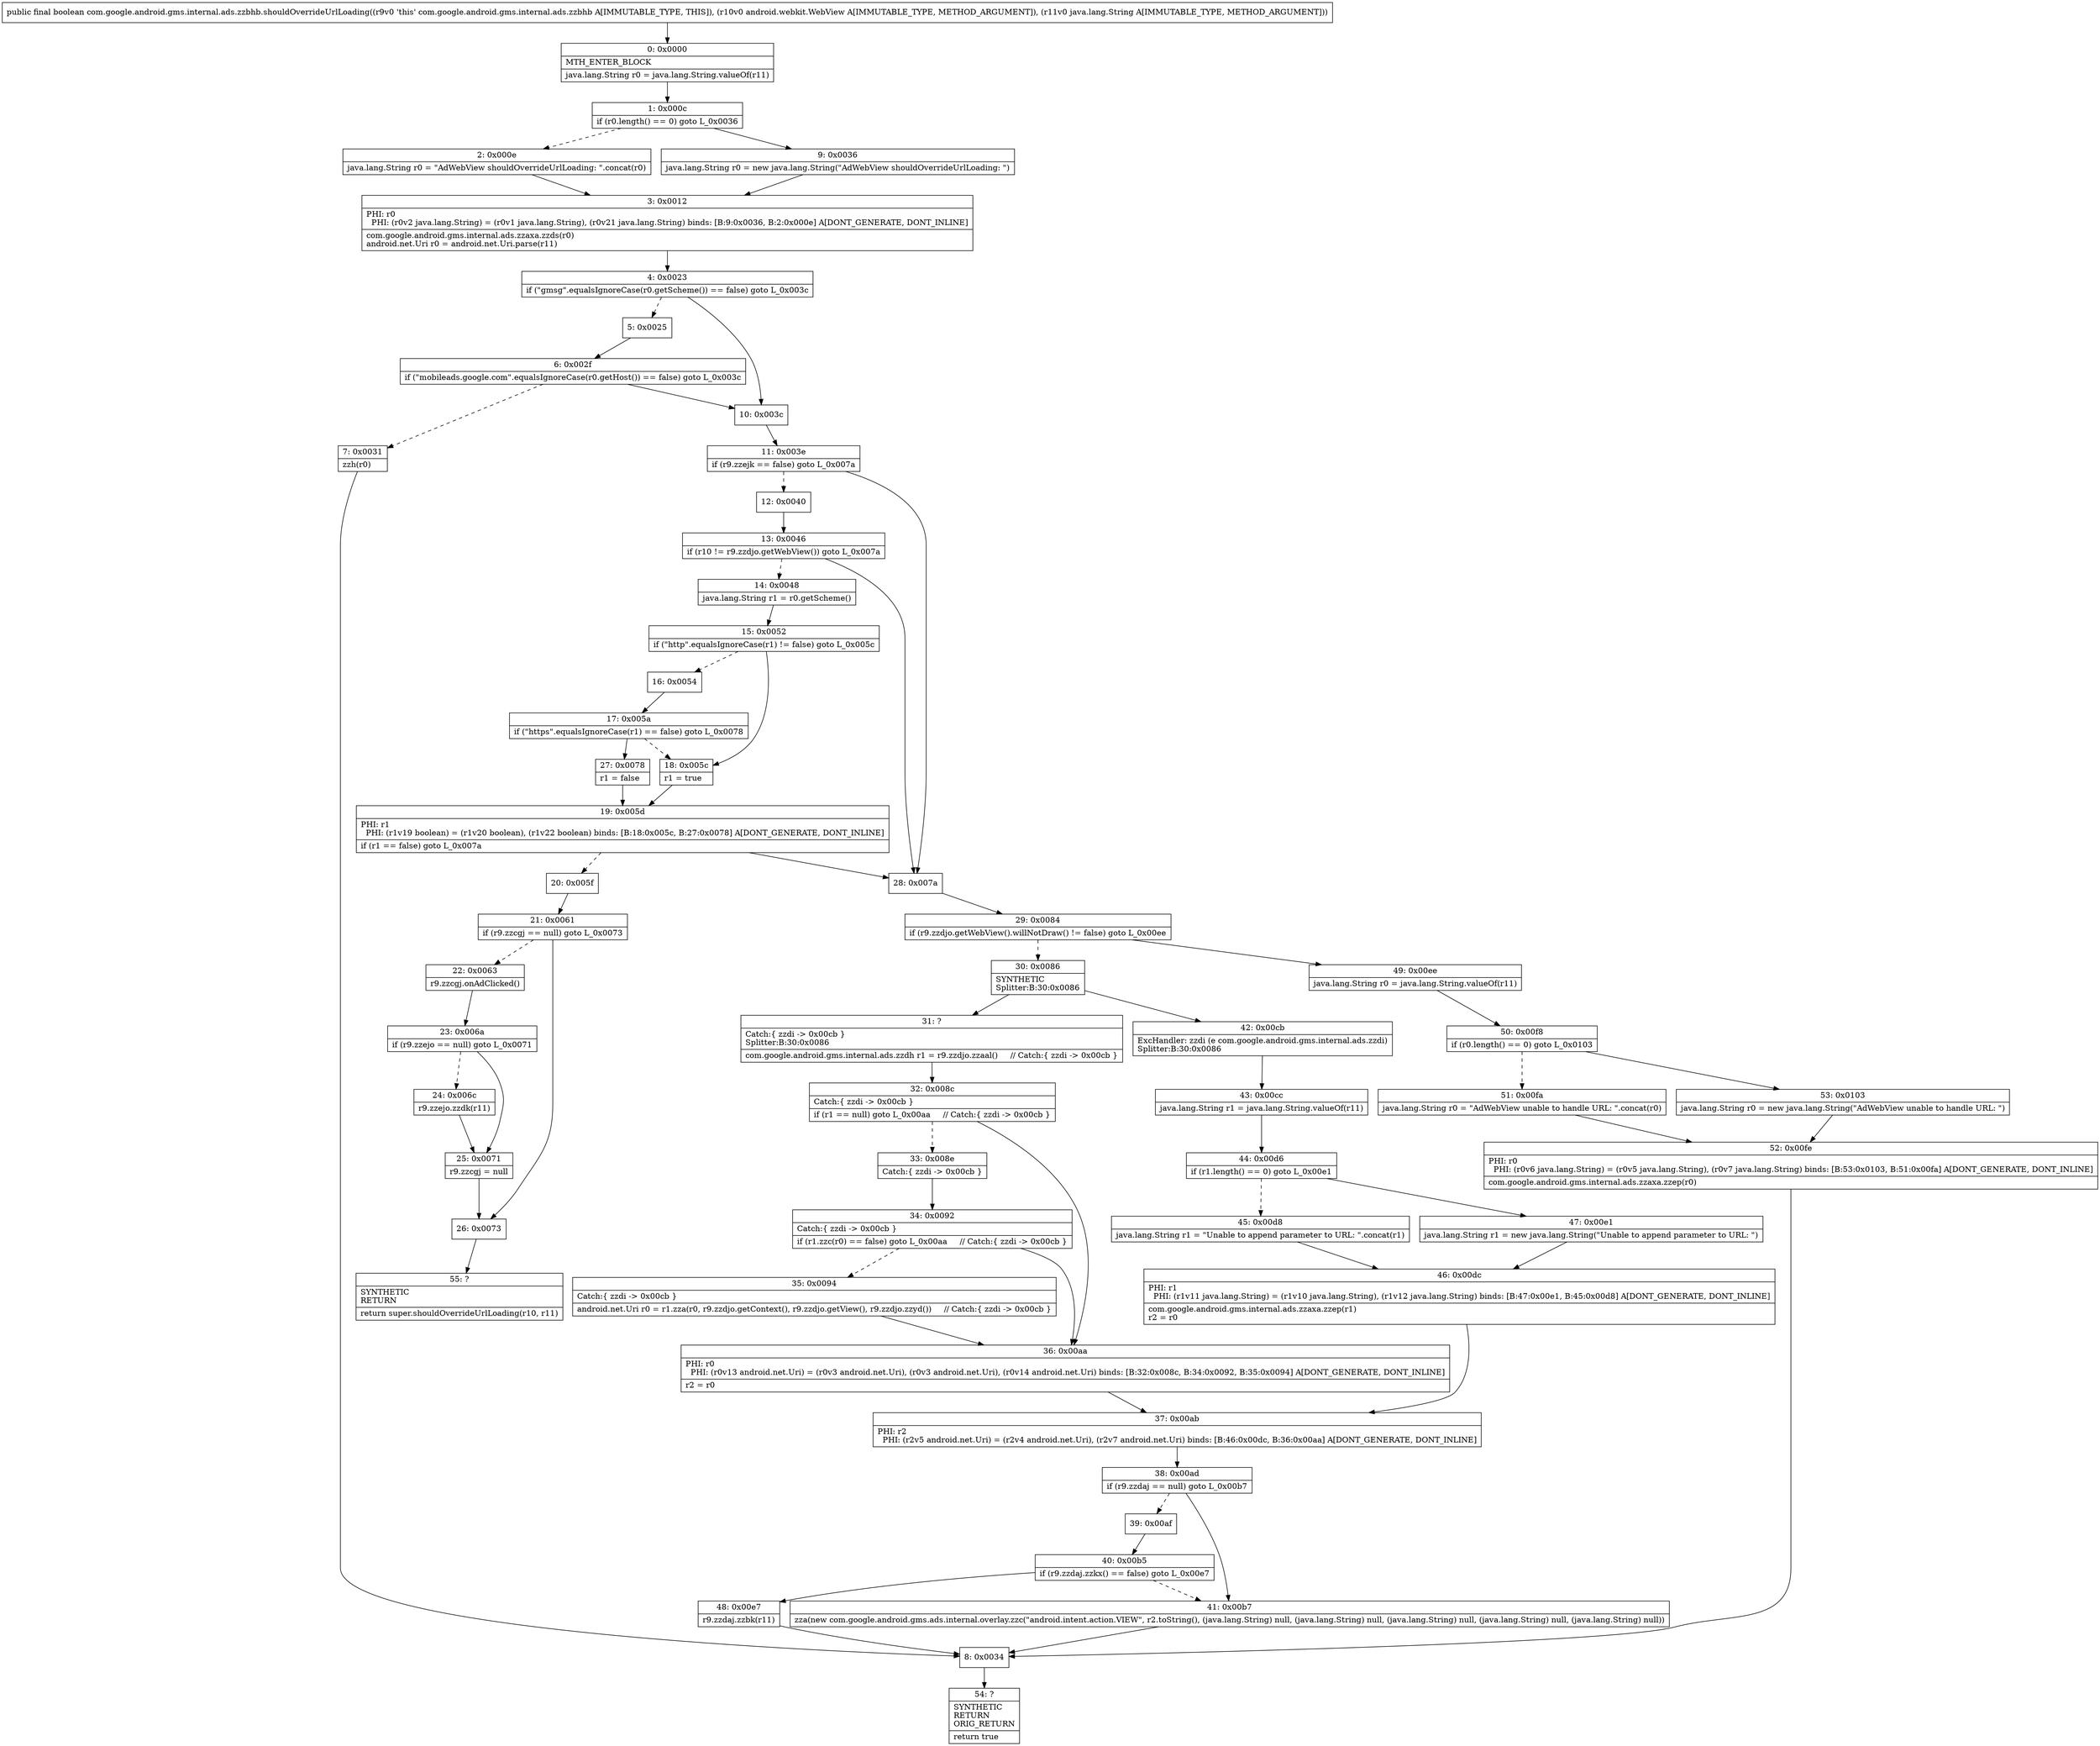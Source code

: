 digraph "CFG forcom.google.android.gms.internal.ads.zzbhb.shouldOverrideUrlLoading(Landroid\/webkit\/WebView;Ljava\/lang\/String;)Z" {
Node_0 [shape=record,label="{0\:\ 0x0000|MTH_ENTER_BLOCK\l|java.lang.String r0 = java.lang.String.valueOf(r11)\l}"];
Node_1 [shape=record,label="{1\:\ 0x000c|if (r0.length() == 0) goto L_0x0036\l}"];
Node_2 [shape=record,label="{2\:\ 0x000e|java.lang.String r0 = \"AdWebView shouldOverrideUrlLoading: \".concat(r0)\l}"];
Node_3 [shape=record,label="{3\:\ 0x0012|PHI: r0 \l  PHI: (r0v2 java.lang.String) = (r0v1 java.lang.String), (r0v21 java.lang.String) binds: [B:9:0x0036, B:2:0x000e] A[DONT_GENERATE, DONT_INLINE]\l|com.google.android.gms.internal.ads.zzaxa.zzds(r0)\landroid.net.Uri r0 = android.net.Uri.parse(r11)\l}"];
Node_4 [shape=record,label="{4\:\ 0x0023|if (\"gmsg\".equalsIgnoreCase(r0.getScheme()) == false) goto L_0x003c\l}"];
Node_5 [shape=record,label="{5\:\ 0x0025}"];
Node_6 [shape=record,label="{6\:\ 0x002f|if (\"mobileads.google.com\".equalsIgnoreCase(r0.getHost()) == false) goto L_0x003c\l}"];
Node_7 [shape=record,label="{7\:\ 0x0031|zzh(r0)\l}"];
Node_8 [shape=record,label="{8\:\ 0x0034}"];
Node_9 [shape=record,label="{9\:\ 0x0036|java.lang.String r0 = new java.lang.String(\"AdWebView shouldOverrideUrlLoading: \")\l}"];
Node_10 [shape=record,label="{10\:\ 0x003c}"];
Node_11 [shape=record,label="{11\:\ 0x003e|if (r9.zzejk == false) goto L_0x007a\l}"];
Node_12 [shape=record,label="{12\:\ 0x0040}"];
Node_13 [shape=record,label="{13\:\ 0x0046|if (r10 != r9.zzdjo.getWebView()) goto L_0x007a\l}"];
Node_14 [shape=record,label="{14\:\ 0x0048|java.lang.String r1 = r0.getScheme()\l}"];
Node_15 [shape=record,label="{15\:\ 0x0052|if (\"http\".equalsIgnoreCase(r1) != false) goto L_0x005c\l}"];
Node_16 [shape=record,label="{16\:\ 0x0054}"];
Node_17 [shape=record,label="{17\:\ 0x005a|if (\"https\".equalsIgnoreCase(r1) == false) goto L_0x0078\l}"];
Node_18 [shape=record,label="{18\:\ 0x005c|r1 = true\l}"];
Node_19 [shape=record,label="{19\:\ 0x005d|PHI: r1 \l  PHI: (r1v19 boolean) = (r1v20 boolean), (r1v22 boolean) binds: [B:18:0x005c, B:27:0x0078] A[DONT_GENERATE, DONT_INLINE]\l|if (r1 == false) goto L_0x007a\l}"];
Node_20 [shape=record,label="{20\:\ 0x005f}"];
Node_21 [shape=record,label="{21\:\ 0x0061|if (r9.zzcgj == null) goto L_0x0073\l}"];
Node_22 [shape=record,label="{22\:\ 0x0063|r9.zzcgj.onAdClicked()\l}"];
Node_23 [shape=record,label="{23\:\ 0x006a|if (r9.zzejo == null) goto L_0x0071\l}"];
Node_24 [shape=record,label="{24\:\ 0x006c|r9.zzejo.zzdk(r11)\l}"];
Node_25 [shape=record,label="{25\:\ 0x0071|r9.zzcgj = null\l}"];
Node_26 [shape=record,label="{26\:\ 0x0073}"];
Node_27 [shape=record,label="{27\:\ 0x0078|r1 = false\l}"];
Node_28 [shape=record,label="{28\:\ 0x007a}"];
Node_29 [shape=record,label="{29\:\ 0x0084|if (r9.zzdjo.getWebView().willNotDraw() != false) goto L_0x00ee\l}"];
Node_30 [shape=record,label="{30\:\ 0x0086|SYNTHETIC\lSplitter:B:30:0x0086\l}"];
Node_31 [shape=record,label="{31\:\ ?|Catch:\{ zzdi \-\> 0x00cb \}\lSplitter:B:30:0x0086\l|com.google.android.gms.internal.ads.zzdh r1 = r9.zzdjo.zzaal()     \/\/ Catch:\{ zzdi \-\> 0x00cb \}\l}"];
Node_32 [shape=record,label="{32\:\ 0x008c|Catch:\{ zzdi \-\> 0x00cb \}\l|if (r1 == null) goto L_0x00aa     \/\/ Catch:\{ zzdi \-\> 0x00cb \}\l}"];
Node_33 [shape=record,label="{33\:\ 0x008e|Catch:\{ zzdi \-\> 0x00cb \}\l}"];
Node_34 [shape=record,label="{34\:\ 0x0092|Catch:\{ zzdi \-\> 0x00cb \}\l|if (r1.zzc(r0) == false) goto L_0x00aa     \/\/ Catch:\{ zzdi \-\> 0x00cb \}\l}"];
Node_35 [shape=record,label="{35\:\ 0x0094|Catch:\{ zzdi \-\> 0x00cb \}\l|android.net.Uri r0 = r1.zza(r0, r9.zzdjo.getContext(), r9.zzdjo.getView(), r9.zzdjo.zzyd())     \/\/ Catch:\{ zzdi \-\> 0x00cb \}\l}"];
Node_36 [shape=record,label="{36\:\ 0x00aa|PHI: r0 \l  PHI: (r0v13 android.net.Uri) = (r0v3 android.net.Uri), (r0v3 android.net.Uri), (r0v14 android.net.Uri) binds: [B:32:0x008c, B:34:0x0092, B:35:0x0094] A[DONT_GENERATE, DONT_INLINE]\l|r2 = r0\l}"];
Node_37 [shape=record,label="{37\:\ 0x00ab|PHI: r2 \l  PHI: (r2v5 android.net.Uri) = (r2v4 android.net.Uri), (r2v7 android.net.Uri) binds: [B:46:0x00dc, B:36:0x00aa] A[DONT_GENERATE, DONT_INLINE]\l}"];
Node_38 [shape=record,label="{38\:\ 0x00ad|if (r9.zzdaj == null) goto L_0x00b7\l}"];
Node_39 [shape=record,label="{39\:\ 0x00af}"];
Node_40 [shape=record,label="{40\:\ 0x00b5|if (r9.zzdaj.zzkx() == false) goto L_0x00e7\l}"];
Node_41 [shape=record,label="{41\:\ 0x00b7|zza(new com.google.android.gms.ads.internal.overlay.zzc(\"android.intent.action.VIEW\", r2.toString(), (java.lang.String) null, (java.lang.String) null, (java.lang.String) null, (java.lang.String) null, (java.lang.String) null))\l}"];
Node_42 [shape=record,label="{42\:\ 0x00cb|ExcHandler: zzdi (e com.google.android.gms.internal.ads.zzdi)\lSplitter:B:30:0x0086\l}"];
Node_43 [shape=record,label="{43\:\ 0x00cc|java.lang.String r1 = java.lang.String.valueOf(r11)\l}"];
Node_44 [shape=record,label="{44\:\ 0x00d6|if (r1.length() == 0) goto L_0x00e1\l}"];
Node_45 [shape=record,label="{45\:\ 0x00d8|java.lang.String r1 = \"Unable to append parameter to URL: \".concat(r1)\l}"];
Node_46 [shape=record,label="{46\:\ 0x00dc|PHI: r1 \l  PHI: (r1v11 java.lang.String) = (r1v10 java.lang.String), (r1v12 java.lang.String) binds: [B:47:0x00e1, B:45:0x00d8] A[DONT_GENERATE, DONT_INLINE]\l|com.google.android.gms.internal.ads.zzaxa.zzep(r1)\lr2 = r0\l}"];
Node_47 [shape=record,label="{47\:\ 0x00e1|java.lang.String r1 = new java.lang.String(\"Unable to append parameter to URL: \")\l}"];
Node_48 [shape=record,label="{48\:\ 0x00e7|r9.zzdaj.zzbk(r11)\l}"];
Node_49 [shape=record,label="{49\:\ 0x00ee|java.lang.String r0 = java.lang.String.valueOf(r11)\l}"];
Node_50 [shape=record,label="{50\:\ 0x00f8|if (r0.length() == 0) goto L_0x0103\l}"];
Node_51 [shape=record,label="{51\:\ 0x00fa|java.lang.String r0 = \"AdWebView unable to handle URL: \".concat(r0)\l}"];
Node_52 [shape=record,label="{52\:\ 0x00fe|PHI: r0 \l  PHI: (r0v6 java.lang.String) = (r0v5 java.lang.String), (r0v7 java.lang.String) binds: [B:53:0x0103, B:51:0x00fa] A[DONT_GENERATE, DONT_INLINE]\l|com.google.android.gms.internal.ads.zzaxa.zzep(r0)\l}"];
Node_53 [shape=record,label="{53\:\ 0x0103|java.lang.String r0 = new java.lang.String(\"AdWebView unable to handle URL: \")\l}"];
Node_54 [shape=record,label="{54\:\ ?|SYNTHETIC\lRETURN\lORIG_RETURN\l|return true\l}"];
Node_55 [shape=record,label="{55\:\ ?|SYNTHETIC\lRETURN\l|return super.shouldOverrideUrlLoading(r10, r11)\l}"];
MethodNode[shape=record,label="{public final boolean com.google.android.gms.internal.ads.zzbhb.shouldOverrideUrlLoading((r9v0 'this' com.google.android.gms.internal.ads.zzbhb A[IMMUTABLE_TYPE, THIS]), (r10v0 android.webkit.WebView A[IMMUTABLE_TYPE, METHOD_ARGUMENT]), (r11v0 java.lang.String A[IMMUTABLE_TYPE, METHOD_ARGUMENT])) }"];
MethodNode -> Node_0;
Node_0 -> Node_1;
Node_1 -> Node_2[style=dashed];
Node_1 -> Node_9;
Node_2 -> Node_3;
Node_3 -> Node_4;
Node_4 -> Node_5[style=dashed];
Node_4 -> Node_10;
Node_5 -> Node_6;
Node_6 -> Node_7[style=dashed];
Node_6 -> Node_10;
Node_7 -> Node_8;
Node_8 -> Node_54;
Node_9 -> Node_3;
Node_10 -> Node_11;
Node_11 -> Node_12[style=dashed];
Node_11 -> Node_28;
Node_12 -> Node_13;
Node_13 -> Node_14[style=dashed];
Node_13 -> Node_28;
Node_14 -> Node_15;
Node_15 -> Node_16[style=dashed];
Node_15 -> Node_18;
Node_16 -> Node_17;
Node_17 -> Node_18[style=dashed];
Node_17 -> Node_27;
Node_18 -> Node_19;
Node_19 -> Node_20[style=dashed];
Node_19 -> Node_28;
Node_20 -> Node_21;
Node_21 -> Node_22[style=dashed];
Node_21 -> Node_26;
Node_22 -> Node_23;
Node_23 -> Node_24[style=dashed];
Node_23 -> Node_25;
Node_24 -> Node_25;
Node_25 -> Node_26;
Node_26 -> Node_55;
Node_27 -> Node_19;
Node_28 -> Node_29;
Node_29 -> Node_30[style=dashed];
Node_29 -> Node_49;
Node_30 -> Node_31;
Node_30 -> Node_42;
Node_31 -> Node_32;
Node_32 -> Node_33[style=dashed];
Node_32 -> Node_36;
Node_33 -> Node_34;
Node_34 -> Node_35[style=dashed];
Node_34 -> Node_36;
Node_35 -> Node_36;
Node_36 -> Node_37;
Node_37 -> Node_38;
Node_38 -> Node_39[style=dashed];
Node_38 -> Node_41;
Node_39 -> Node_40;
Node_40 -> Node_41[style=dashed];
Node_40 -> Node_48;
Node_41 -> Node_8;
Node_42 -> Node_43;
Node_43 -> Node_44;
Node_44 -> Node_45[style=dashed];
Node_44 -> Node_47;
Node_45 -> Node_46;
Node_46 -> Node_37;
Node_47 -> Node_46;
Node_48 -> Node_8;
Node_49 -> Node_50;
Node_50 -> Node_51[style=dashed];
Node_50 -> Node_53;
Node_51 -> Node_52;
Node_52 -> Node_8;
Node_53 -> Node_52;
}

